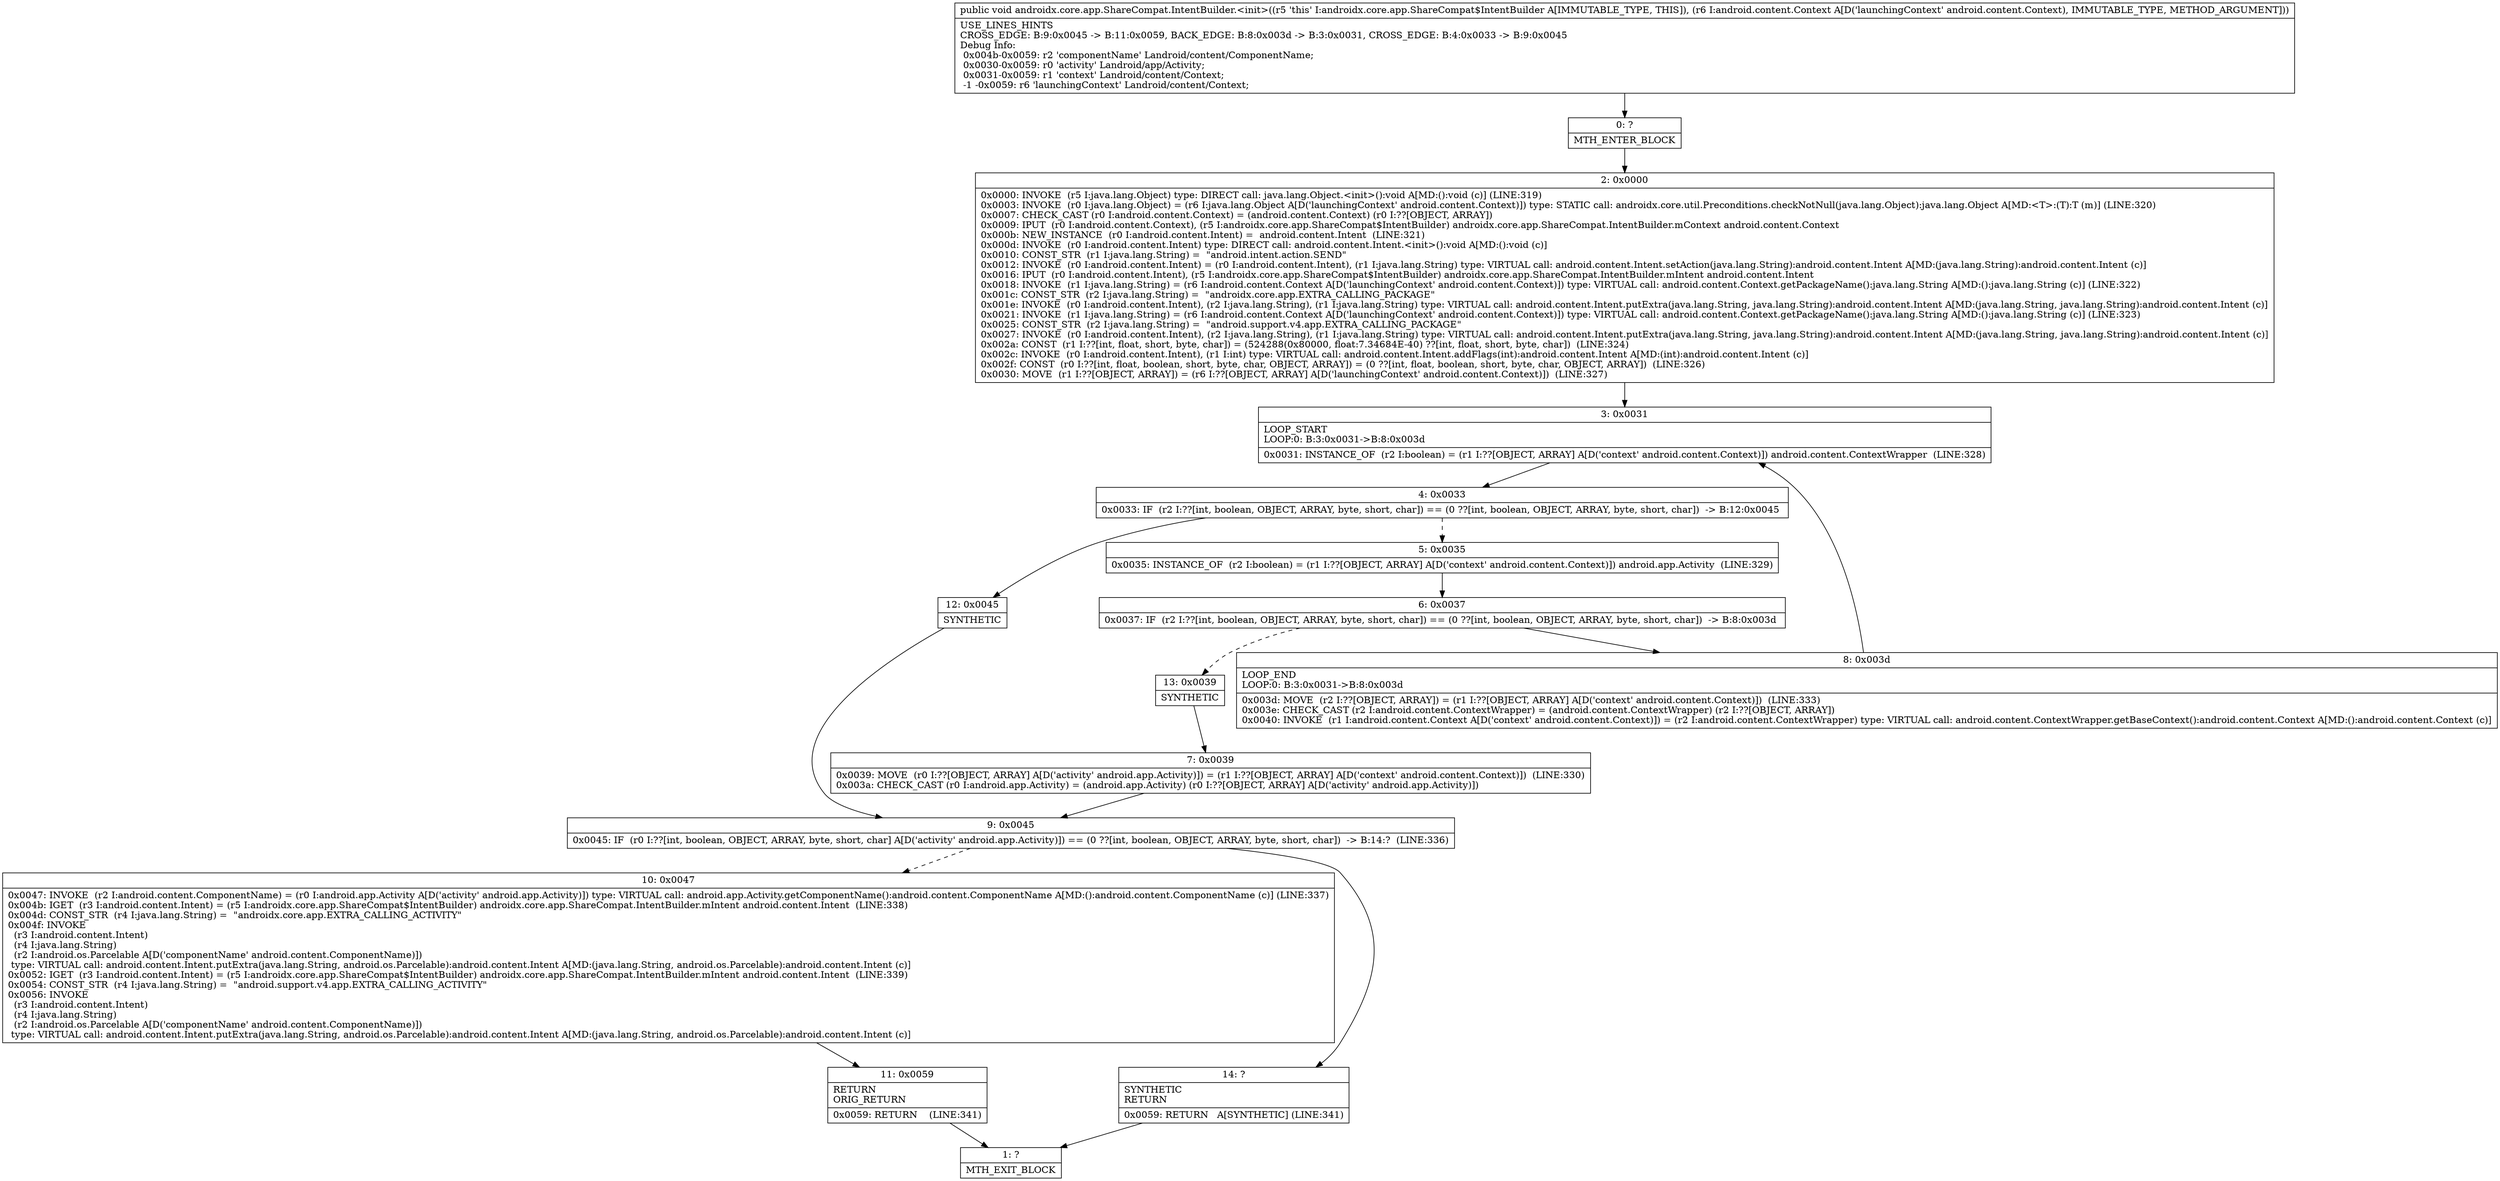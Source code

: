 digraph "CFG forandroidx.core.app.ShareCompat.IntentBuilder.\<init\>(Landroid\/content\/Context;)V" {
Node_0 [shape=record,label="{0\:\ ?|MTH_ENTER_BLOCK\l}"];
Node_2 [shape=record,label="{2\:\ 0x0000|0x0000: INVOKE  (r5 I:java.lang.Object) type: DIRECT call: java.lang.Object.\<init\>():void A[MD:():void (c)] (LINE:319)\l0x0003: INVOKE  (r0 I:java.lang.Object) = (r6 I:java.lang.Object A[D('launchingContext' android.content.Context)]) type: STATIC call: androidx.core.util.Preconditions.checkNotNull(java.lang.Object):java.lang.Object A[MD:\<T\>:(T):T (m)] (LINE:320)\l0x0007: CHECK_CAST (r0 I:android.content.Context) = (android.content.Context) (r0 I:??[OBJECT, ARRAY]) \l0x0009: IPUT  (r0 I:android.content.Context), (r5 I:androidx.core.app.ShareCompat$IntentBuilder) androidx.core.app.ShareCompat.IntentBuilder.mContext android.content.Context \l0x000b: NEW_INSTANCE  (r0 I:android.content.Intent) =  android.content.Intent  (LINE:321)\l0x000d: INVOKE  (r0 I:android.content.Intent) type: DIRECT call: android.content.Intent.\<init\>():void A[MD:():void (c)]\l0x0010: CONST_STR  (r1 I:java.lang.String) =  \"android.intent.action.SEND\" \l0x0012: INVOKE  (r0 I:android.content.Intent) = (r0 I:android.content.Intent), (r1 I:java.lang.String) type: VIRTUAL call: android.content.Intent.setAction(java.lang.String):android.content.Intent A[MD:(java.lang.String):android.content.Intent (c)]\l0x0016: IPUT  (r0 I:android.content.Intent), (r5 I:androidx.core.app.ShareCompat$IntentBuilder) androidx.core.app.ShareCompat.IntentBuilder.mIntent android.content.Intent \l0x0018: INVOKE  (r1 I:java.lang.String) = (r6 I:android.content.Context A[D('launchingContext' android.content.Context)]) type: VIRTUAL call: android.content.Context.getPackageName():java.lang.String A[MD:():java.lang.String (c)] (LINE:322)\l0x001c: CONST_STR  (r2 I:java.lang.String) =  \"androidx.core.app.EXTRA_CALLING_PACKAGE\" \l0x001e: INVOKE  (r0 I:android.content.Intent), (r2 I:java.lang.String), (r1 I:java.lang.String) type: VIRTUAL call: android.content.Intent.putExtra(java.lang.String, java.lang.String):android.content.Intent A[MD:(java.lang.String, java.lang.String):android.content.Intent (c)]\l0x0021: INVOKE  (r1 I:java.lang.String) = (r6 I:android.content.Context A[D('launchingContext' android.content.Context)]) type: VIRTUAL call: android.content.Context.getPackageName():java.lang.String A[MD:():java.lang.String (c)] (LINE:323)\l0x0025: CONST_STR  (r2 I:java.lang.String) =  \"android.support.v4.app.EXTRA_CALLING_PACKAGE\" \l0x0027: INVOKE  (r0 I:android.content.Intent), (r2 I:java.lang.String), (r1 I:java.lang.String) type: VIRTUAL call: android.content.Intent.putExtra(java.lang.String, java.lang.String):android.content.Intent A[MD:(java.lang.String, java.lang.String):android.content.Intent (c)]\l0x002a: CONST  (r1 I:??[int, float, short, byte, char]) = (524288(0x80000, float:7.34684E\-40) ??[int, float, short, byte, char])  (LINE:324)\l0x002c: INVOKE  (r0 I:android.content.Intent), (r1 I:int) type: VIRTUAL call: android.content.Intent.addFlags(int):android.content.Intent A[MD:(int):android.content.Intent (c)]\l0x002f: CONST  (r0 I:??[int, float, boolean, short, byte, char, OBJECT, ARRAY]) = (0 ??[int, float, boolean, short, byte, char, OBJECT, ARRAY])  (LINE:326)\l0x0030: MOVE  (r1 I:??[OBJECT, ARRAY]) = (r6 I:??[OBJECT, ARRAY] A[D('launchingContext' android.content.Context)])  (LINE:327)\l}"];
Node_3 [shape=record,label="{3\:\ 0x0031|LOOP_START\lLOOP:0: B:3:0x0031\-\>B:8:0x003d\l|0x0031: INSTANCE_OF  (r2 I:boolean) = (r1 I:??[OBJECT, ARRAY] A[D('context' android.content.Context)]) android.content.ContextWrapper  (LINE:328)\l}"];
Node_4 [shape=record,label="{4\:\ 0x0033|0x0033: IF  (r2 I:??[int, boolean, OBJECT, ARRAY, byte, short, char]) == (0 ??[int, boolean, OBJECT, ARRAY, byte, short, char])  \-\> B:12:0x0045 \l}"];
Node_5 [shape=record,label="{5\:\ 0x0035|0x0035: INSTANCE_OF  (r2 I:boolean) = (r1 I:??[OBJECT, ARRAY] A[D('context' android.content.Context)]) android.app.Activity  (LINE:329)\l}"];
Node_6 [shape=record,label="{6\:\ 0x0037|0x0037: IF  (r2 I:??[int, boolean, OBJECT, ARRAY, byte, short, char]) == (0 ??[int, boolean, OBJECT, ARRAY, byte, short, char])  \-\> B:8:0x003d \l}"];
Node_8 [shape=record,label="{8\:\ 0x003d|LOOP_END\lLOOP:0: B:3:0x0031\-\>B:8:0x003d\l|0x003d: MOVE  (r2 I:??[OBJECT, ARRAY]) = (r1 I:??[OBJECT, ARRAY] A[D('context' android.content.Context)])  (LINE:333)\l0x003e: CHECK_CAST (r2 I:android.content.ContextWrapper) = (android.content.ContextWrapper) (r2 I:??[OBJECT, ARRAY]) \l0x0040: INVOKE  (r1 I:android.content.Context A[D('context' android.content.Context)]) = (r2 I:android.content.ContextWrapper) type: VIRTUAL call: android.content.ContextWrapper.getBaseContext():android.content.Context A[MD:():android.content.Context (c)]\l}"];
Node_13 [shape=record,label="{13\:\ 0x0039|SYNTHETIC\l}"];
Node_7 [shape=record,label="{7\:\ 0x0039|0x0039: MOVE  (r0 I:??[OBJECT, ARRAY] A[D('activity' android.app.Activity)]) = (r1 I:??[OBJECT, ARRAY] A[D('context' android.content.Context)])  (LINE:330)\l0x003a: CHECK_CAST (r0 I:android.app.Activity) = (android.app.Activity) (r0 I:??[OBJECT, ARRAY] A[D('activity' android.app.Activity)]) \l}"];
Node_9 [shape=record,label="{9\:\ 0x0045|0x0045: IF  (r0 I:??[int, boolean, OBJECT, ARRAY, byte, short, char] A[D('activity' android.app.Activity)]) == (0 ??[int, boolean, OBJECT, ARRAY, byte, short, char])  \-\> B:14:?  (LINE:336)\l}"];
Node_10 [shape=record,label="{10\:\ 0x0047|0x0047: INVOKE  (r2 I:android.content.ComponentName) = (r0 I:android.app.Activity A[D('activity' android.app.Activity)]) type: VIRTUAL call: android.app.Activity.getComponentName():android.content.ComponentName A[MD:():android.content.ComponentName (c)] (LINE:337)\l0x004b: IGET  (r3 I:android.content.Intent) = (r5 I:androidx.core.app.ShareCompat$IntentBuilder) androidx.core.app.ShareCompat.IntentBuilder.mIntent android.content.Intent  (LINE:338)\l0x004d: CONST_STR  (r4 I:java.lang.String) =  \"androidx.core.app.EXTRA_CALLING_ACTIVITY\" \l0x004f: INVOKE  \l  (r3 I:android.content.Intent)\l  (r4 I:java.lang.String)\l  (r2 I:android.os.Parcelable A[D('componentName' android.content.ComponentName)])\l type: VIRTUAL call: android.content.Intent.putExtra(java.lang.String, android.os.Parcelable):android.content.Intent A[MD:(java.lang.String, android.os.Parcelable):android.content.Intent (c)]\l0x0052: IGET  (r3 I:android.content.Intent) = (r5 I:androidx.core.app.ShareCompat$IntentBuilder) androidx.core.app.ShareCompat.IntentBuilder.mIntent android.content.Intent  (LINE:339)\l0x0054: CONST_STR  (r4 I:java.lang.String) =  \"android.support.v4.app.EXTRA_CALLING_ACTIVITY\" \l0x0056: INVOKE  \l  (r3 I:android.content.Intent)\l  (r4 I:java.lang.String)\l  (r2 I:android.os.Parcelable A[D('componentName' android.content.ComponentName)])\l type: VIRTUAL call: android.content.Intent.putExtra(java.lang.String, android.os.Parcelable):android.content.Intent A[MD:(java.lang.String, android.os.Parcelable):android.content.Intent (c)]\l}"];
Node_11 [shape=record,label="{11\:\ 0x0059|RETURN\lORIG_RETURN\l|0x0059: RETURN    (LINE:341)\l}"];
Node_1 [shape=record,label="{1\:\ ?|MTH_EXIT_BLOCK\l}"];
Node_14 [shape=record,label="{14\:\ ?|SYNTHETIC\lRETURN\l|0x0059: RETURN   A[SYNTHETIC] (LINE:341)\l}"];
Node_12 [shape=record,label="{12\:\ 0x0045|SYNTHETIC\l}"];
MethodNode[shape=record,label="{public void androidx.core.app.ShareCompat.IntentBuilder.\<init\>((r5 'this' I:androidx.core.app.ShareCompat$IntentBuilder A[IMMUTABLE_TYPE, THIS]), (r6 I:android.content.Context A[D('launchingContext' android.content.Context), IMMUTABLE_TYPE, METHOD_ARGUMENT]))  | USE_LINES_HINTS\lCROSS_EDGE: B:9:0x0045 \-\> B:11:0x0059, BACK_EDGE: B:8:0x003d \-\> B:3:0x0031, CROSS_EDGE: B:4:0x0033 \-\> B:9:0x0045\lDebug Info:\l  0x004b\-0x0059: r2 'componentName' Landroid\/content\/ComponentName;\l  0x0030\-0x0059: r0 'activity' Landroid\/app\/Activity;\l  0x0031\-0x0059: r1 'context' Landroid\/content\/Context;\l  \-1 \-0x0059: r6 'launchingContext' Landroid\/content\/Context;\l}"];
MethodNode -> Node_0;Node_0 -> Node_2;
Node_2 -> Node_3;
Node_3 -> Node_4;
Node_4 -> Node_5[style=dashed];
Node_4 -> Node_12;
Node_5 -> Node_6;
Node_6 -> Node_8;
Node_6 -> Node_13[style=dashed];
Node_8 -> Node_3;
Node_13 -> Node_7;
Node_7 -> Node_9;
Node_9 -> Node_10[style=dashed];
Node_9 -> Node_14;
Node_10 -> Node_11;
Node_11 -> Node_1;
Node_14 -> Node_1;
Node_12 -> Node_9;
}


